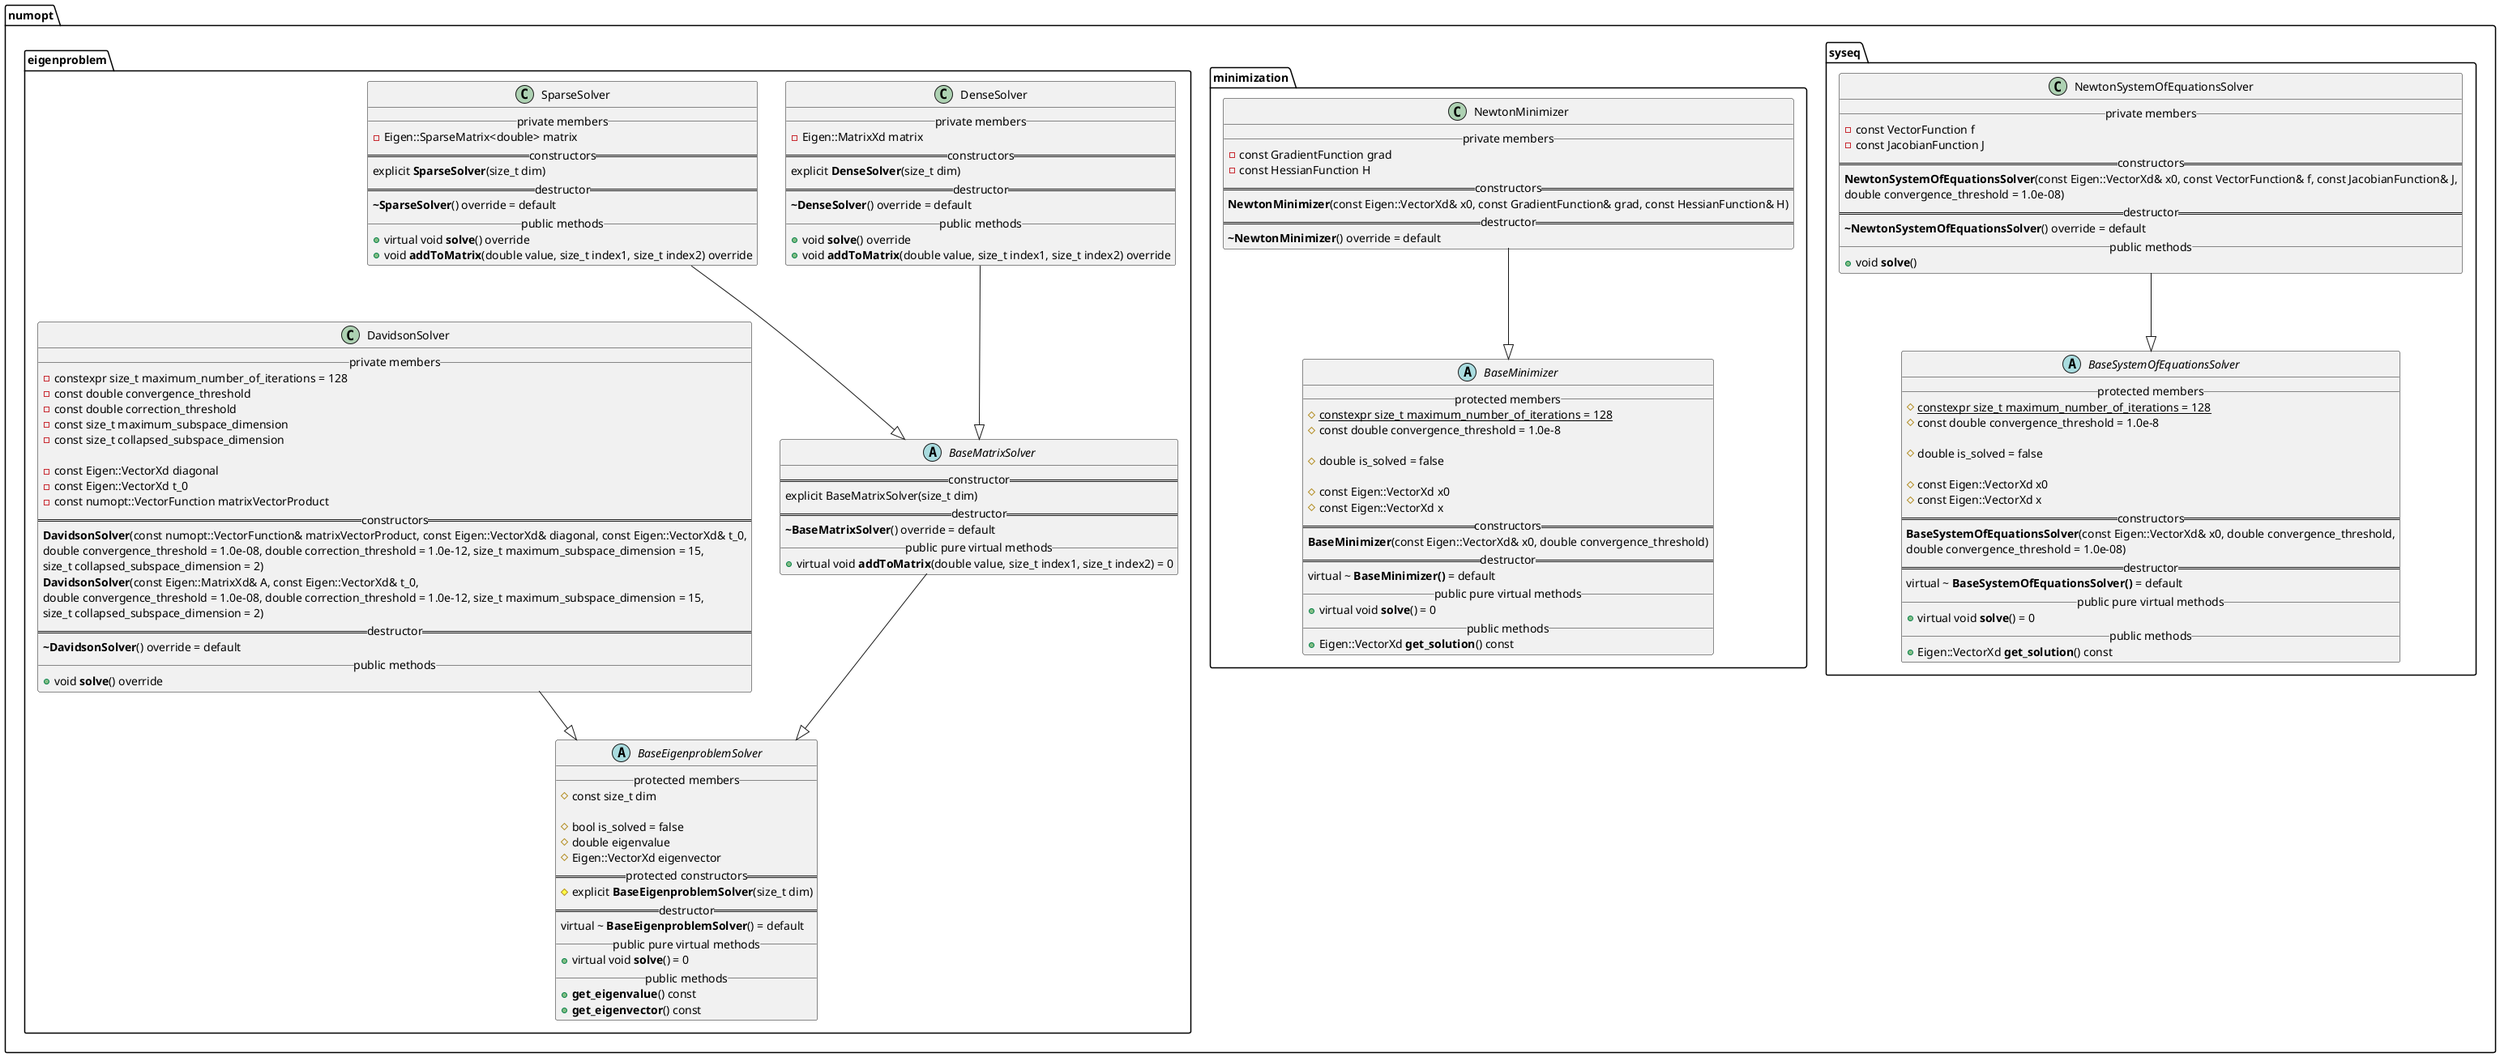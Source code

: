 @startuml

namespace numopt {

    namespace syseq {

        abstract class BaseSystemOfEquationsSolver {
            __ protected members __
                # constexpr {static} size_t maximum_number_of_iterations = 128
                # const double convergence_threshold = 1.0e-8

                # double is_solved = false

                # const Eigen::VectorXd x0
                # const Eigen::VectorXd x
            == constructors ==
                **BaseSystemOfEquationsSolver**(const Eigen::VectorXd& x0, double convergence_threshold,
                double convergence_threshold = 1.0e-08)
            == destructor ==
                virtual ~ **BaseSystemOfEquationsSolver()** = default
            __ public pure virtual methods __
                + virtual void **solve**() = 0
            __ public methods __
                + Eigen::VectorXd **get_solution**() const
       }


        NewtonSystemOfEquationsSolver --|> BaseSystemOfEquationsSolver
        class NewtonSystemOfEquationsSolver {
            __ private members __
                - const VectorFunction f
                - const JacobianFunction J
            == constructors ==
                **NewtonSystemOfEquationsSolver**(const Eigen::VectorXd& x0, const VectorFunction& f, const JacobianFunction& J,
                double convergence_threshold = 1.0e-08)
            == destructor ==
                **~NewtonSystemOfEquationsSolver**() override = default
            __ public methods __
                + void **solve**()
        }

    }


    namespace minimization {

        abstract class BaseMinimizer {
            __ protected members __
                # constexpr {static} size_t maximum_number_of_iterations = 128
                # const double convergence_threshold = 1.0e-8

                # double is_solved = false

                # const Eigen::VectorXd x0
                # const Eigen::VectorXd x
            == constructors ==
                **BaseMinimizer**(const Eigen::VectorXd& x0, double convergence_threshold)
            == destructor ==
                virtual ~ **BaseMinimizer()** = default
            __ public pure virtual methods __
                + virtual void **solve**() = 0
            __ public methods __
                + Eigen::VectorXd **get_solution**() const
        }


        NewtonMinimizer --|> BaseMinimizer
        class NewtonMinimizer {
            __ private members __
                - const GradientFunction grad
                - const HessianFunction H
            == constructors ==
                **NewtonMinimizer**(const Eigen::VectorXd& x0, const GradientFunction& grad, const HessianFunction& H)
            == destructor ==
                **~NewtonMinimizer**() override = default
        }
    }


    namespace eigenproblem {


        abstract class BaseEigenproblemSolver {
            __ protected members __
                # const size_t dim

                # bool is_solved = false
                # double eigenvalue
                # Eigen::VectorXd eigenvector
            == protected constructors ==
                # explicit **BaseEigenproblemSolver**(size_t dim)
            == destructor ==
                virtual ~ **BaseEigenproblemSolver**() = default
            __ public pure virtual methods __
                + virtual void **solve**() = 0
            __ public methods __
                + **get_eigenvalue**() const
                + **get_eigenvector**() const
        }

        BaseMatrixSolver --|> BaseEigenproblemSolver
        abstract class BaseMatrixSolver {
            == constructor ==
                explicit BaseMatrixSolver(size_t dim)
            == destructor ==
                **~BaseMatrixSolver**() override = default
            __ public pure virtual methods __
                + virtual void **addToMatrix**(double value, size_t index1, size_t index2) = 0
        }


        DenseSolver --|> BaseMatrixSolver
        class DenseSolver {
            __ private members __
                - Eigen::MatrixXd matrix
            == constructors ==
                explicit **DenseSolver**(size_t dim)
            == destructor ==
                 **~DenseSolver**() override = default
            __ public methods __
                + void **solve**() override
                + void **addToMatrix**(double value, size_t index1, size_t index2) override
        }


        SparseSolver --|> BaseMatrixSolver
        class SparseSolver {
            __ private members __
                - Eigen::SparseMatrix<double> matrix
            == constructors ==
                explicit **SparseSolver**(size_t dim)
            == destructor ==
                 **~SparseSolver**() override = default
            __ public methods __
                + virtual void **solve**() override
                + void **addToMatrix**(double value, size_t index1, size_t index2) override
        }


        DavidsonSolver --|> BaseEigenproblemSolver
        class DavidsonSolver {
            __ private members __
                - constexpr size_t maximum_number_of_iterations = 128
                - const double convergence_threshold
                - const double correction_threshold
                - const size_t maximum_subspace_dimension
                - const size_t collapsed_subspace_dimension

                - const Eigen::VectorXd diagonal
                - const Eigen::VectorXd t_0
                - const numopt::VectorFunction matrixVectorProduct
            == constructors ==
                **DavidsonSolver**(const numopt::VectorFunction& matrixVectorProduct, const Eigen::VectorXd& diagonal, const Eigen::VectorXd& t_0,
                double convergence_threshold = 1.0e-08, double correction_threshold = 1.0e-12, size_t maximum_subspace_dimension = 15,
                size_t collapsed_subspace_dimension = 2)
                **DavidsonSolver**(const Eigen::MatrixXd& A, const Eigen::VectorXd& t_0,
                double convergence_threshold = 1.0e-08, double correction_threshold = 1.0e-12, size_t maximum_subspace_dimension = 15,
                size_t collapsed_subspace_dimension = 2)
            == destructor ==
                 **~DavidsonSolver**() override = default
            __ public methods __
                + void **solve**() override
        }


    }


}

@enduml